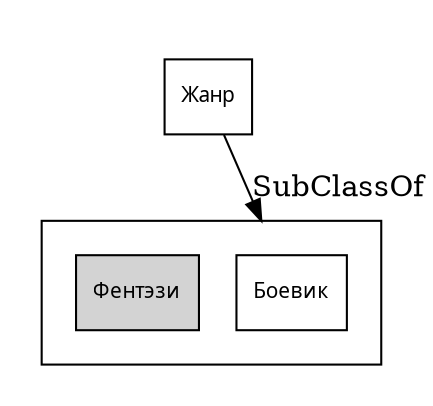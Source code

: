 digraph G {
    graph [fontsize=10 fontname="Verdana" compound=true];
    node [shape=record fontsize=10 fontname="Verdana"];
    color=white;
    subgraph cluster_SubClassOf {

    subgraph cluster_node_1 {
            node[shape=record, width=0.5, style=filled, fillcolor=white, color=black];
            color=white;
            "Жанр";
        }

    subgraph cluster_conjunction {
        node [shape=record,style=filled];
        color=black;

        subgraph cluster_node {
            node[shape=record, width=0.5, style=filled, fillcolor=white, color=black];
            color=white;
            Боевик;
        }
        subgraph cluster_node {
            node[shape=record, width=0.5, style=filled, fillcolor=lightgrey, color=black];
            color=white;
            Фентэзи;
        }
    }
    // Edges that directly connect one cluster to another
    "Жанр" -> "Боевик" [ltail=cluster_0 lhead=cluster_conjunction label="SubClassOf"];

    //"Item 1" -> "Item 5" [ltail=cluster_0 lhead=cluster_conjunction] [label="SubClassOf"];
}
}


